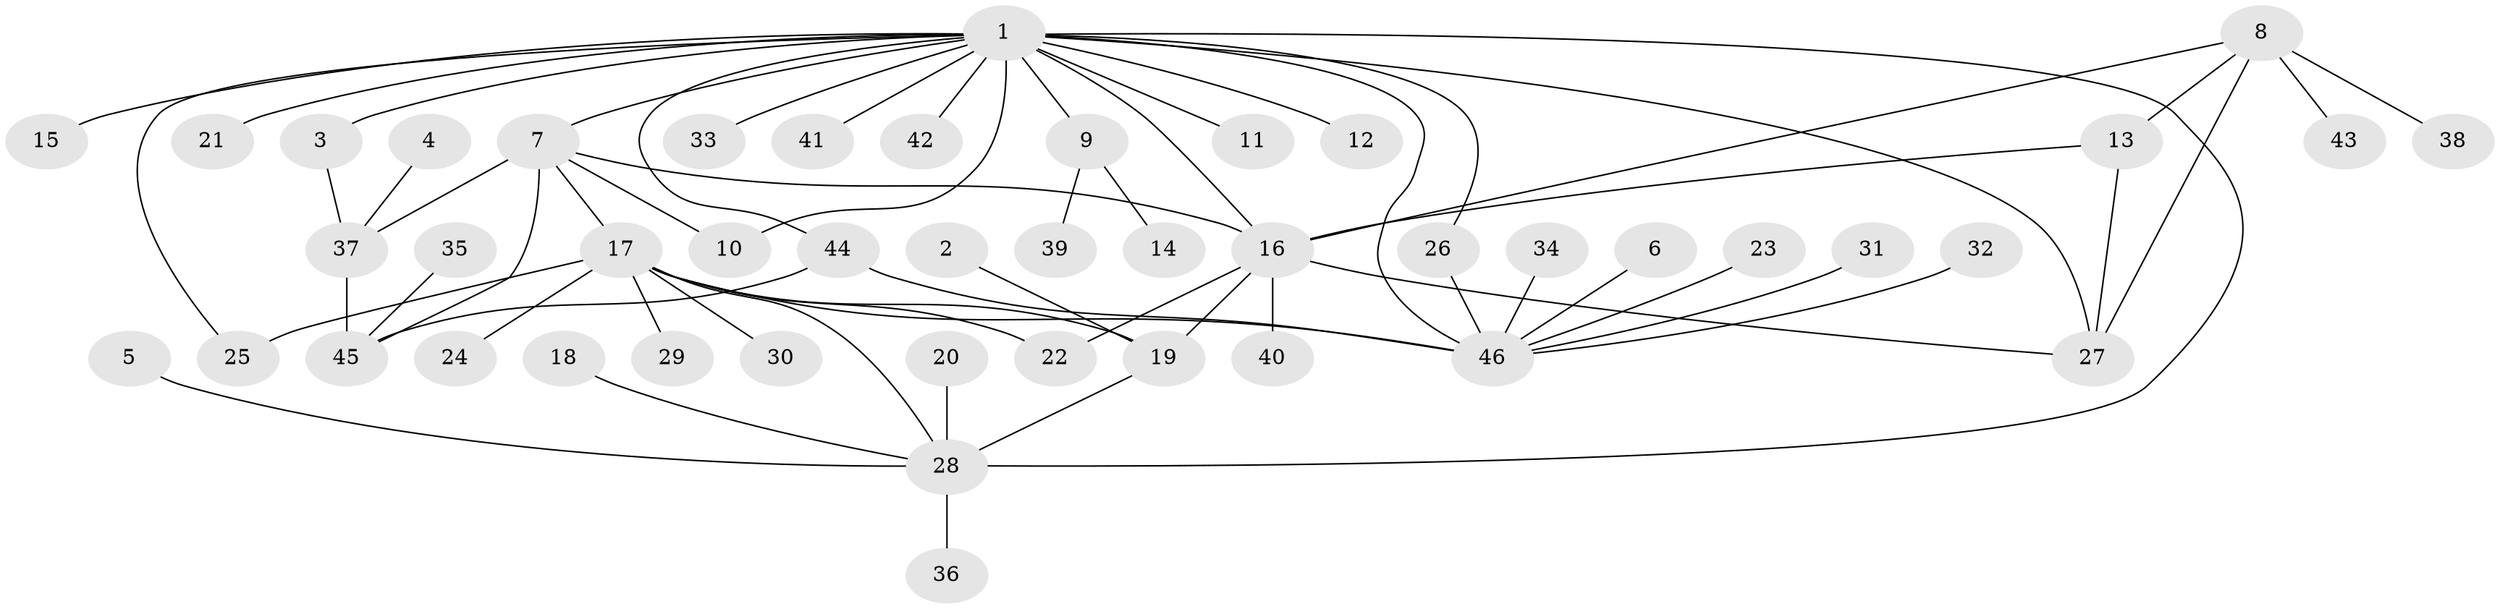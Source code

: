 // original degree distribution, {9: 0.04395604395604396, 6: 0.054945054945054944, 4: 0.02197802197802198, 3: 0.07692307692307693, 12: 0.01098901098901099, 10: 0.01098901098901099, 5: 0.02197802197802198, 11: 0.01098901098901099, 7: 0.02197802197802198, 1: 0.5274725274725275, 2: 0.1978021978021978}
// Generated by graph-tools (version 1.1) at 2025/50/03/09/25 03:50:34]
// undirected, 46 vertices, 62 edges
graph export_dot {
graph [start="1"]
  node [color=gray90,style=filled];
  1;
  2;
  3;
  4;
  5;
  6;
  7;
  8;
  9;
  10;
  11;
  12;
  13;
  14;
  15;
  16;
  17;
  18;
  19;
  20;
  21;
  22;
  23;
  24;
  25;
  26;
  27;
  28;
  29;
  30;
  31;
  32;
  33;
  34;
  35;
  36;
  37;
  38;
  39;
  40;
  41;
  42;
  43;
  44;
  45;
  46;
  1 -- 3 [weight=1.0];
  1 -- 7 [weight=1.0];
  1 -- 9 [weight=4.0];
  1 -- 10 [weight=1.0];
  1 -- 11 [weight=1.0];
  1 -- 12 [weight=1.0];
  1 -- 15 [weight=1.0];
  1 -- 16 [weight=1.0];
  1 -- 21 [weight=2.0];
  1 -- 25 [weight=1.0];
  1 -- 26 [weight=1.0];
  1 -- 27 [weight=1.0];
  1 -- 28 [weight=1.0];
  1 -- 33 [weight=1.0];
  1 -- 41 [weight=1.0];
  1 -- 42 [weight=1.0];
  1 -- 44 [weight=2.0];
  1 -- 46 [weight=1.0];
  2 -- 19 [weight=1.0];
  3 -- 37 [weight=1.0];
  4 -- 37 [weight=1.0];
  5 -- 28 [weight=1.0];
  6 -- 46 [weight=1.0];
  7 -- 10 [weight=1.0];
  7 -- 16 [weight=1.0];
  7 -- 17 [weight=1.0];
  7 -- 37 [weight=2.0];
  7 -- 45 [weight=2.0];
  8 -- 13 [weight=1.0];
  8 -- 16 [weight=1.0];
  8 -- 27 [weight=1.0];
  8 -- 38 [weight=1.0];
  8 -- 43 [weight=1.0];
  9 -- 14 [weight=1.0];
  9 -- 39 [weight=1.0];
  13 -- 16 [weight=1.0];
  13 -- 27 [weight=1.0];
  16 -- 19 [weight=1.0];
  16 -- 22 [weight=1.0];
  16 -- 27 [weight=1.0];
  16 -- 40 [weight=1.0];
  17 -- 19 [weight=2.0];
  17 -- 22 [weight=1.0];
  17 -- 24 [weight=1.0];
  17 -- 25 [weight=1.0];
  17 -- 28 [weight=1.0];
  17 -- 29 [weight=1.0];
  17 -- 30 [weight=1.0];
  17 -- 46 [weight=1.0];
  18 -- 28 [weight=1.0];
  19 -- 28 [weight=2.0];
  20 -- 28 [weight=1.0];
  23 -- 46 [weight=1.0];
  26 -- 46 [weight=1.0];
  28 -- 36 [weight=1.0];
  31 -- 46 [weight=1.0];
  32 -- 46 [weight=1.0];
  34 -- 46 [weight=1.0];
  35 -- 45 [weight=1.0];
  37 -- 45 [weight=1.0];
  44 -- 45 [weight=1.0];
  44 -- 46 [weight=2.0];
}
